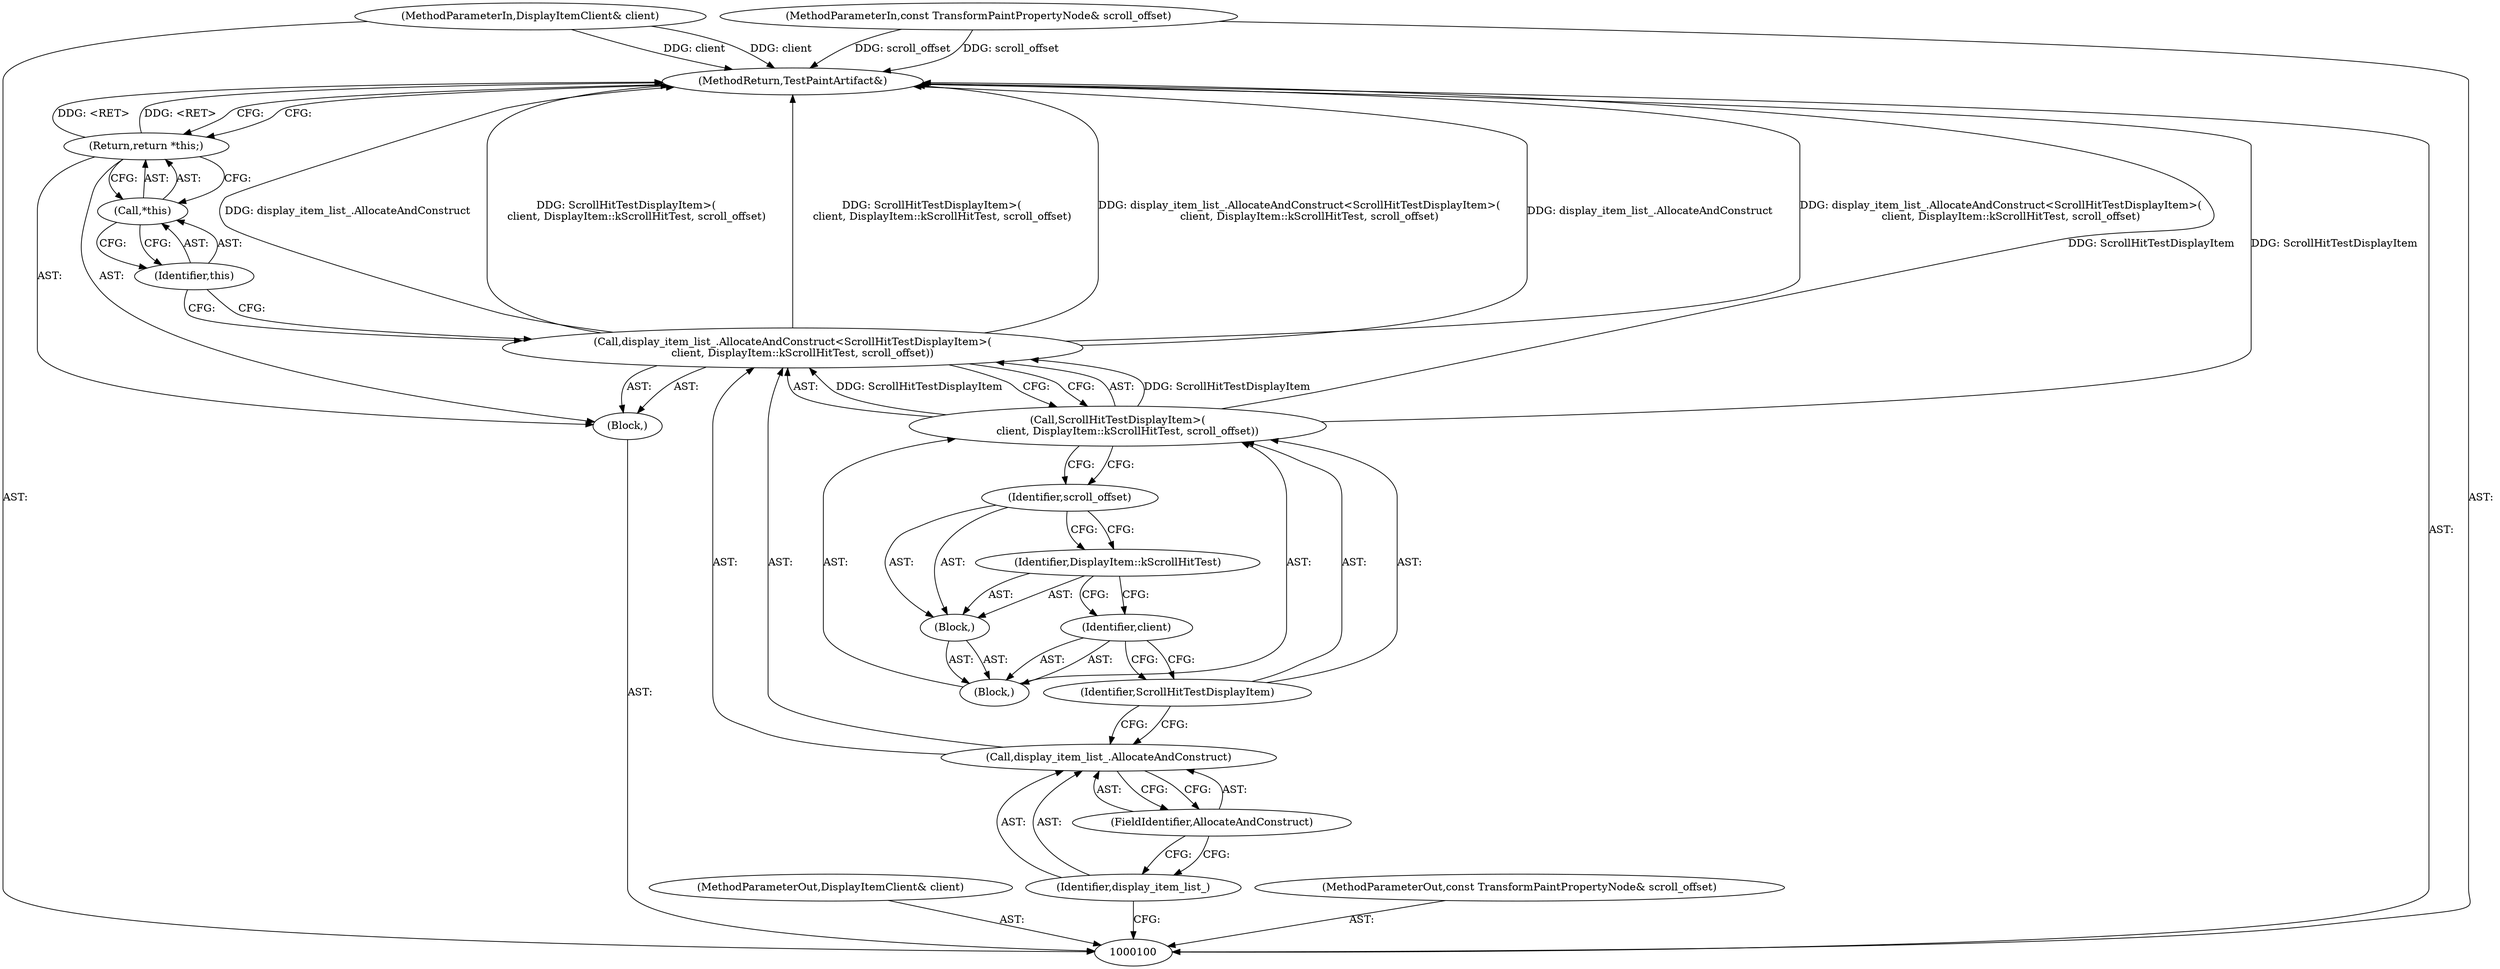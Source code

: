digraph "0_Chrome_f911e11e7f6b5c0d6f5ee694a9871de6619889f7_58" {
"1000118" [label="(MethodReturn,TestPaintArtifact&)"];
"1000101" [label="(MethodParameterIn,DisplayItemClient& client)"];
"1000144" [label="(MethodParameterOut,DisplayItemClient& client)"];
"1000102" [label="(MethodParameterIn,const TransformPaintPropertyNode& scroll_offset)"];
"1000145" [label="(MethodParameterOut,const TransformPaintPropertyNode& scroll_offset)"];
"1000103" [label="(Block,)"];
"1000107" [label="(FieldIdentifier,AllocateAndConstruct)"];
"1000104" [label="(Call,display_item_list_.AllocateAndConstruct<ScrollHitTestDisplayItem>(\n      client, DisplayItem::kScrollHitTest, scroll_offset))"];
"1000105" [label="(Call,display_item_list_.AllocateAndConstruct)"];
"1000106" [label="(Identifier,display_item_list_)"];
"1000108" [label="(Call,ScrollHitTestDisplayItem>(\n      client, DisplayItem::kScrollHitTest, scroll_offset))"];
"1000109" [label="(Identifier,ScrollHitTestDisplayItem)"];
"1000112" [label="(Block,)"];
"1000113" [label="(Identifier,DisplayItem::kScrollHitTest)"];
"1000114" [label="(Identifier,scroll_offset)"];
"1000110" [label="(Block,)"];
"1000111" [label="(Identifier,client)"];
"1000116" [label="(Call,*this)"];
"1000117" [label="(Identifier,this)"];
"1000115" [label="(Return,return *this;)"];
"1000118" -> "1000100"  [label="AST: "];
"1000118" -> "1000115"  [label="CFG: "];
"1000104" -> "1000118"  [label="DDG: ScrollHitTestDisplayItem>(\n      client, DisplayItem::kScrollHitTest, scroll_offset)"];
"1000104" -> "1000118"  [label="DDG: display_item_list_.AllocateAndConstruct<ScrollHitTestDisplayItem>(\n      client, DisplayItem::kScrollHitTest, scroll_offset)"];
"1000104" -> "1000118"  [label="DDG: display_item_list_.AllocateAndConstruct"];
"1000102" -> "1000118"  [label="DDG: scroll_offset"];
"1000101" -> "1000118"  [label="DDG: client"];
"1000108" -> "1000118"  [label="DDG: ScrollHitTestDisplayItem"];
"1000115" -> "1000118"  [label="DDG: <RET>"];
"1000101" -> "1000100"  [label="AST: "];
"1000101" -> "1000118"  [label="DDG: client"];
"1000144" -> "1000100"  [label="AST: "];
"1000102" -> "1000100"  [label="AST: "];
"1000102" -> "1000118"  [label="DDG: scroll_offset"];
"1000145" -> "1000100"  [label="AST: "];
"1000103" -> "1000100"  [label="AST: "];
"1000104" -> "1000103"  [label="AST: "];
"1000115" -> "1000103"  [label="AST: "];
"1000107" -> "1000105"  [label="AST: "];
"1000107" -> "1000106"  [label="CFG: "];
"1000105" -> "1000107"  [label="CFG: "];
"1000104" -> "1000103"  [label="AST: "];
"1000104" -> "1000108"  [label="CFG: "];
"1000105" -> "1000104"  [label="AST: "];
"1000108" -> "1000104"  [label="AST: "];
"1000117" -> "1000104"  [label="CFG: "];
"1000104" -> "1000118"  [label="DDG: ScrollHitTestDisplayItem>(\n      client, DisplayItem::kScrollHitTest, scroll_offset)"];
"1000104" -> "1000118"  [label="DDG: display_item_list_.AllocateAndConstruct<ScrollHitTestDisplayItem>(\n      client, DisplayItem::kScrollHitTest, scroll_offset)"];
"1000104" -> "1000118"  [label="DDG: display_item_list_.AllocateAndConstruct"];
"1000108" -> "1000104"  [label="DDG: ScrollHitTestDisplayItem"];
"1000105" -> "1000104"  [label="AST: "];
"1000105" -> "1000107"  [label="CFG: "];
"1000106" -> "1000105"  [label="AST: "];
"1000107" -> "1000105"  [label="AST: "];
"1000109" -> "1000105"  [label="CFG: "];
"1000106" -> "1000105"  [label="AST: "];
"1000106" -> "1000100"  [label="CFG: "];
"1000107" -> "1000106"  [label="CFG: "];
"1000108" -> "1000104"  [label="AST: "];
"1000108" -> "1000114"  [label="CFG: "];
"1000109" -> "1000108"  [label="AST: "];
"1000110" -> "1000108"  [label="AST: "];
"1000104" -> "1000108"  [label="CFG: "];
"1000108" -> "1000118"  [label="DDG: ScrollHitTestDisplayItem"];
"1000108" -> "1000104"  [label="DDG: ScrollHitTestDisplayItem"];
"1000109" -> "1000108"  [label="AST: "];
"1000109" -> "1000105"  [label="CFG: "];
"1000111" -> "1000109"  [label="CFG: "];
"1000112" -> "1000110"  [label="AST: "];
"1000113" -> "1000112"  [label="AST: "];
"1000114" -> "1000112"  [label="AST: "];
"1000113" -> "1000112"  [label="AST: "];
"1000113" -> "1000111"  [label="CFG: "];
"1000114" -> "1000113"  [label="CFG: "];
"1000114" -> "1000112"  [label="AST: "];
"1000114" -> "1000113"  [label="CFG: "];
"1000108" -> "1000114"  [label="CFG: "];
"1000110" -> "1000108"  [label="AST: "];
"1000111" -> "1000110"  [label="AST: "];
"1000112" -> "1000110"  [label="AST: "];
"1000111" -> "1000110"  [label="AST: "];
"1000111" -> "1000109"  [label="CFG: "];
"1000113" -> "1000111"  [label="CFG: "];
"1000116" -> "1000115"  [label="AST: "];
"1000116" -> "1000117"  [label="CFG: "];
"1000117" -> "1000116"  [label="AST: "];
"1000115" -> "1000116"  [label="CFG: "];
"1000117" -> "1000116"  [label="AST: "];
"1000117" -> "1000104"  [label="CFG: "];
"1000116" -> "1000117"  [label="CFG: "];
"1000115" -> "1000103"  [label="AST: "];
"1000115" -> "1000116"  [label="CFG: "];
"1000116" -> "1000115"  [label="AST: "];
"1000118" -> "1000115"  [label="CFG: "];
"1000115" -> "1000118"  [label="DDG: <RET>"];
}
